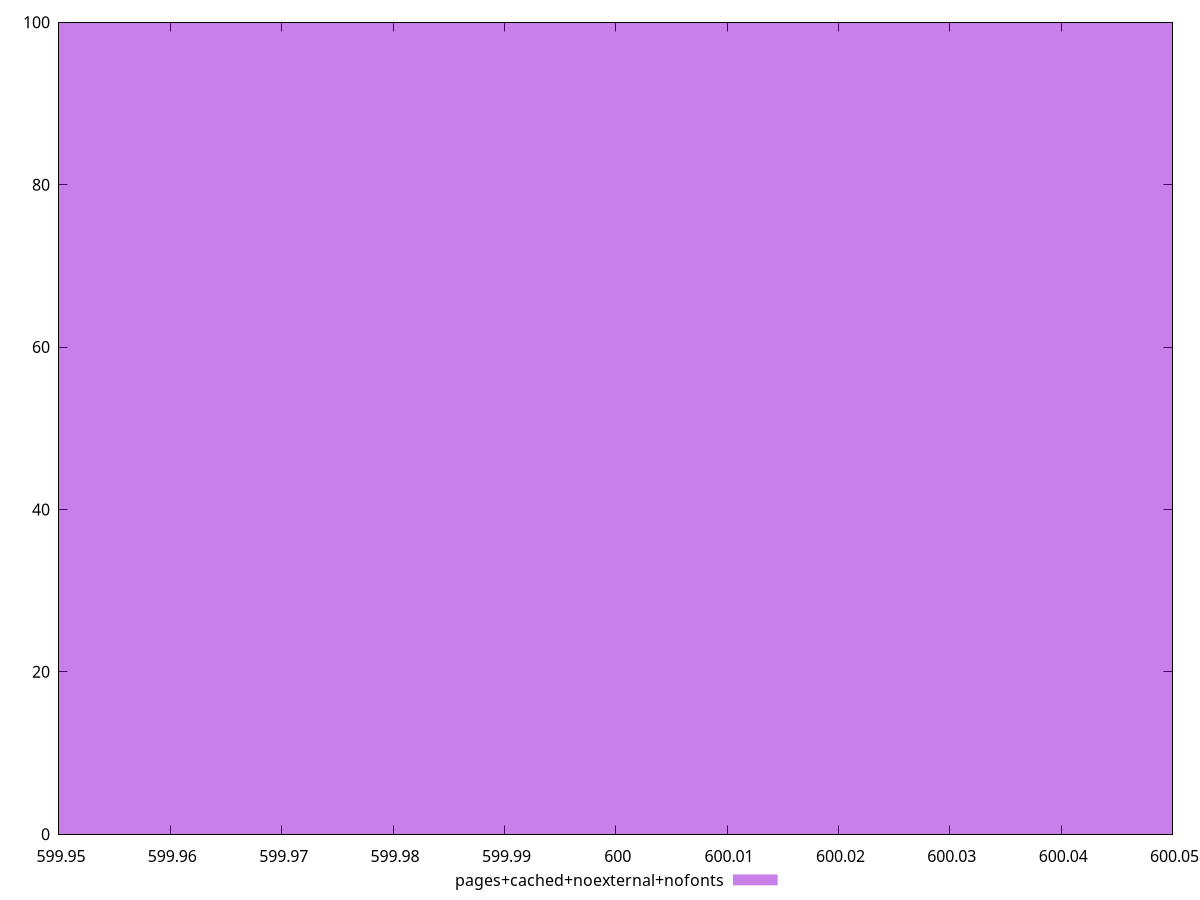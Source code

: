 $_pagesCachedNoexternalNofonts <<EOF
600 100
EOF
set key outside below
set terminal pngcairo
set output "report_00005_2020-11-02T22-26-11.212Z/uses-rel-preload/pages+cached+noexternal+nofonts//raw_hist.png"
set yrange [0:100]
set boxwidth 0.1
set style fill transparent solid 0.5 noborder
plot $_pagesCachedNoexternalNofonts title "pages+cached+noexternal+nofonts" with boxes ,